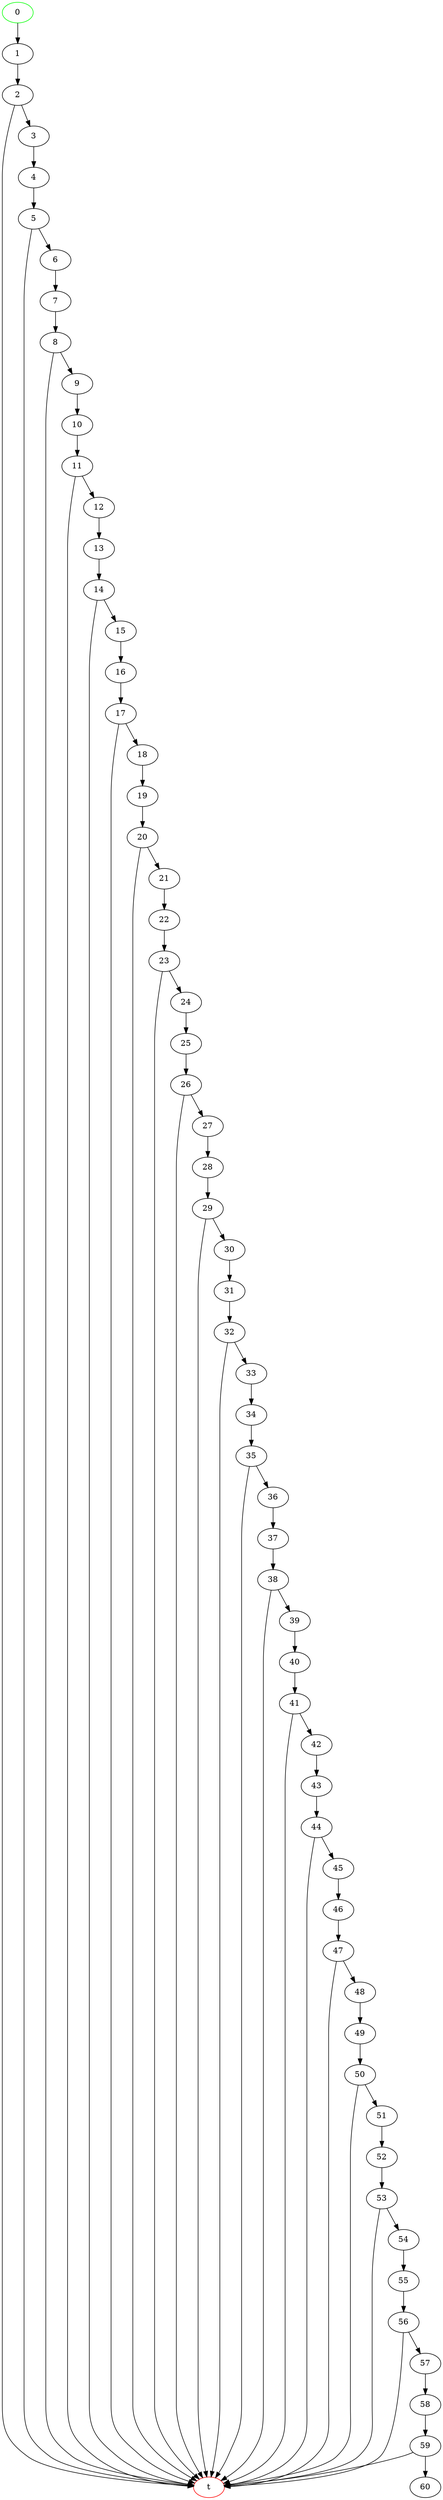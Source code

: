 digraph mult_3{
0 [initial=1,color=green];
t [final=1,color=red];
0 -> 1;
1 -> 2;
2 -> 3;
2 -> t;
3 -> 4;
4 -> 5;
5 -> 6;
5 -> t;
6 -> 7;
7 -> 8;
8 -> 9;
8 -> t;
9 -> 10;
10 -> 11;
11 -> 12;
11 -> t;
12 -> 13;
13 -> 14;
14 -> 15;
14 -> t;
15 -> 16;
16 -> 17;
17 -> 18;
17 -> t;
18 -> 19;
19 -> 20;
20 -> 21;
20 -> t;
21 -> 22;
22 -> 23;
23 -> 24;
23 -> t;
24 -> 25;
25 -> 26;
26 -> 27;
26 -> t;
27 -> 28;
28 -> 29;
29 -> 30;
29 -> t;
30 -> 31;
31 -> 32;
32 -> 33;
32 -> t;
33 -> 34;
34 -> 35;
35 -> 36;
35 -> t;
36 -> 37;
37 -> 38;
38 -> 39;
38 -> t;
39 -> 40;
40 -> 41;
41 -> 42;
41 -> t;
42 -> 43;
43 -> 44;
44 -> 45;
44 -> t;
45 -> 46;
46 -> 47;
47 -> 48;
47 -> t;
48 -> 49;
49 -> 50;
50 -> 51;
50 -> t;
51 -> 52;
52 -> 53;
53 -> 54;
53 -> t;
54 -> 55;
55 -> 56;
56 -> 57;
56 -> t;
57 -> 58;
58 -> 59;
59 -> 60;
59 -> t;
}
